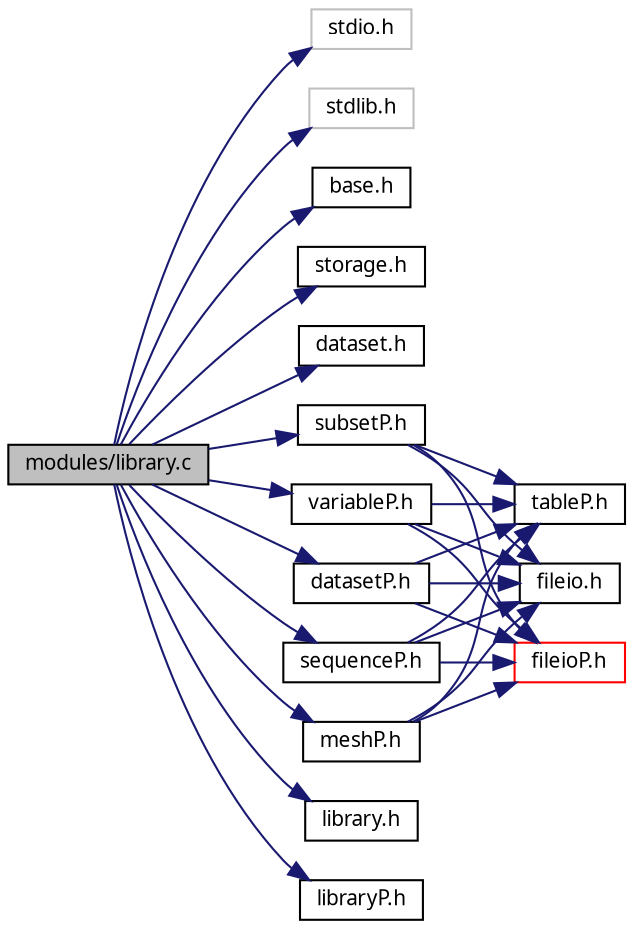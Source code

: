 digraph G
{
  edge [fontname="FreeSans.ttf",fontsize=10,labelfontname="FreeSans.ttf",labelfontsize=10];
  node [fontname="FreeSans.ttf",fontsize=10,shape=record];
  rankdir=LR;
  Node1 [label="modules/library.c",height=0.2,width=0.4,color="black", fillcolor="grey75", style="filled" fontcolor="black"];
  Node1 -> Node2 [color="midnightblue",fontsize=10,style="solid",fontname="FreeSans.ttf"];
  Node2 [label="stdio.h",height=0.2,width=0.4,color="grey75", fillcolor="white", style="filled"];
  Node1 -> Node3 [color="midnightblue",fontsize=10,style="solid",fontname="FreeSans.ttf"];
  Node3 [label="stdlib.h",height=0.2,width=0.4,color="grey75", fillcolor="white", style="filled"];
  Node1 -> Node4 [color="midnightblue",fontsize=10,style="solid",fontname="FreeSans.ttf"];
  Node4 [label="base.h",height=0.2,width=0.4,color="black", fillcolor="white", style="filled",URL="$base_8h.html"];
  Node1 -> Node5 [color="midnightblue",fontsize=10,style="solid",fontname="FreeSans.ttf"];
  Node5 [label="storage.h",height=0.2,width=0.4,color="black", fillcolor="white", style="filled",URL="$storage_8h.html"];
  Node1 -> Node6 [color="midnightblue",fontsize=10,style="solid",fontname="FreeSans.ttf"];
  Node6 [label="dataset.h",height=0.2,width=0.4,color="black", fillcolor="white", style="filled",URL="$dataset_8h.html"];
  Node1 -> Node7 [color="midnightblue",fontsize=10,style="solid",fontname="FreeSans.ttf"];
  Node7 [label="datasetP.h",height=0.2,width=0.4,color="black", fillcolor="white", style="filled",URL="$datasetP_8h.html"];
  Node7 -> Node8 [color="midnightblue",fontsize=10,style="solid",fontname="FreeSans.ttf"];
  Node8 [label="tableP.h",height=0.2,width=0.4,color="black", fillcolor="white", style="filled",URL="$tableP_8h.html"];
  Node7 -> Node9 [color="midnightblue",fontsize=10,style="solid",fontname="FreeSans.ttf"];
  Node9 [label="fileio.h",height=0.2,width=0.4,color="black", fillcolor="white", style="filled",URL="$fileio_8h.html"];
  Node7 -> Node10 [color="midnightblue",fontsize=10,style="solid",fontname="FreeSans.ttf"];
  Node10 [label="fileioP.h",height=0.2,width=0.4,color="red", fillcolor="white", style="filled",URL="$fileioP_8h.html"];
  Node1 -> Node11 [color="midnightblue",fontsize=10,style="solid",fontname="FreeSans.ttf"];
  Node11 [label="sequenceP.h",height=0.2,width=0.4,color="black", fillcolor="white", style="filled",URL="$sequenceP_8h.html"];
  Node11 -> Node8 [color="midnightblue",fontsize=10,style="solid",fontname="FreeSans.ttf"];
  Node11 -> Node9 [color="midnightblue",fontsize=10,style="solid",fontname="FreeSans.ttf"];
  Node11 -> Node10 [color="midnightblue",fontsize=10,style="solid",fontname="FreeSans.ttf"];
  Node1 -> Node12 [color="midnightblue",fontsize=10,style="solid",fontname="FreeSans.ttf"];
  Node12 [label="meshP.h",height=0.2,width=0.4,color="black", fillcolor="white", style="filled",URL="$meshP_8h.html"];
  Node12 -> Node8 [color="midnightblue",fontsize=10,style="solid",fontname="FreeSans.ttf"];
  Node12 -> Node9 [color="midnightblue",fontsize=10,style="solid",fontname="FreeSans.ttf"];
  Node12 -> Node10 [color="midnightblue",fontsize=10,style="solid",fontname="FreeSans.ttf"];
  Node1 -> Node13 [color="midnightblue",fontsize=10,style="solid",fontname="FreeSans.ttf"];
  Node13 [label="subsetP.h",height=0.2,width=0.4,color="black", fillcolor="white", style="filled",URL="$subsetP_8h.html"];
  Node13 -> Node8 [color="midnightblue",fontsize=10,style="solid",fontname="FreeSans.ttf"];
  Node13 -> Node9 [color="midnightblue",fontsize=10,style="solid",fontname="FreeSans.ttf"];
  Node13 -> Node10 [color="midnightblue",fontsize=10,style="solid",fontname="FreeSans.ttf"];
  Node1 -> Node14 [color="midnightblue",fontsize=10,style="solid",fontname="FreeSans.ttf"];
  Node14 [label="variableP.h",height=0.2,width=0.4,color="black", fillcolor="white", style="filled",URL="$variableP_8h.html"];
  Node14 -> Node8 [color="midnightblue",fontsize=10,style="solid",fontname="FreeSans.ttf"];
  Node14 -> Node9 [color="midnightblue",fontsize=10,style="solid",fontname="FreeSans.ttf"];
  Node14 -> Node10 [color="midnightblue",fontsize=10,style="solid",fontname="FreeSans.ttf"];
  Node1 -> Node15 [color="midnightblue",fontsize=10,style="solid",fontname="FreeSans.ttf"];
  Node15 [label="library.h",height=0.2,width=0.4,color="black", fillcolor="white", style="filled",URL="$library_8h.html"];
  Node1 -> Node16 [color="midnightblue",fontsize=10,style="solid",fontname="FreeSans.ttf"];
  Node16 [label="libraryP.h",height=0.2,width=0.4,color="black", fillcolor="white", style="filled",URL="$libraryP_8h.html"];
}
